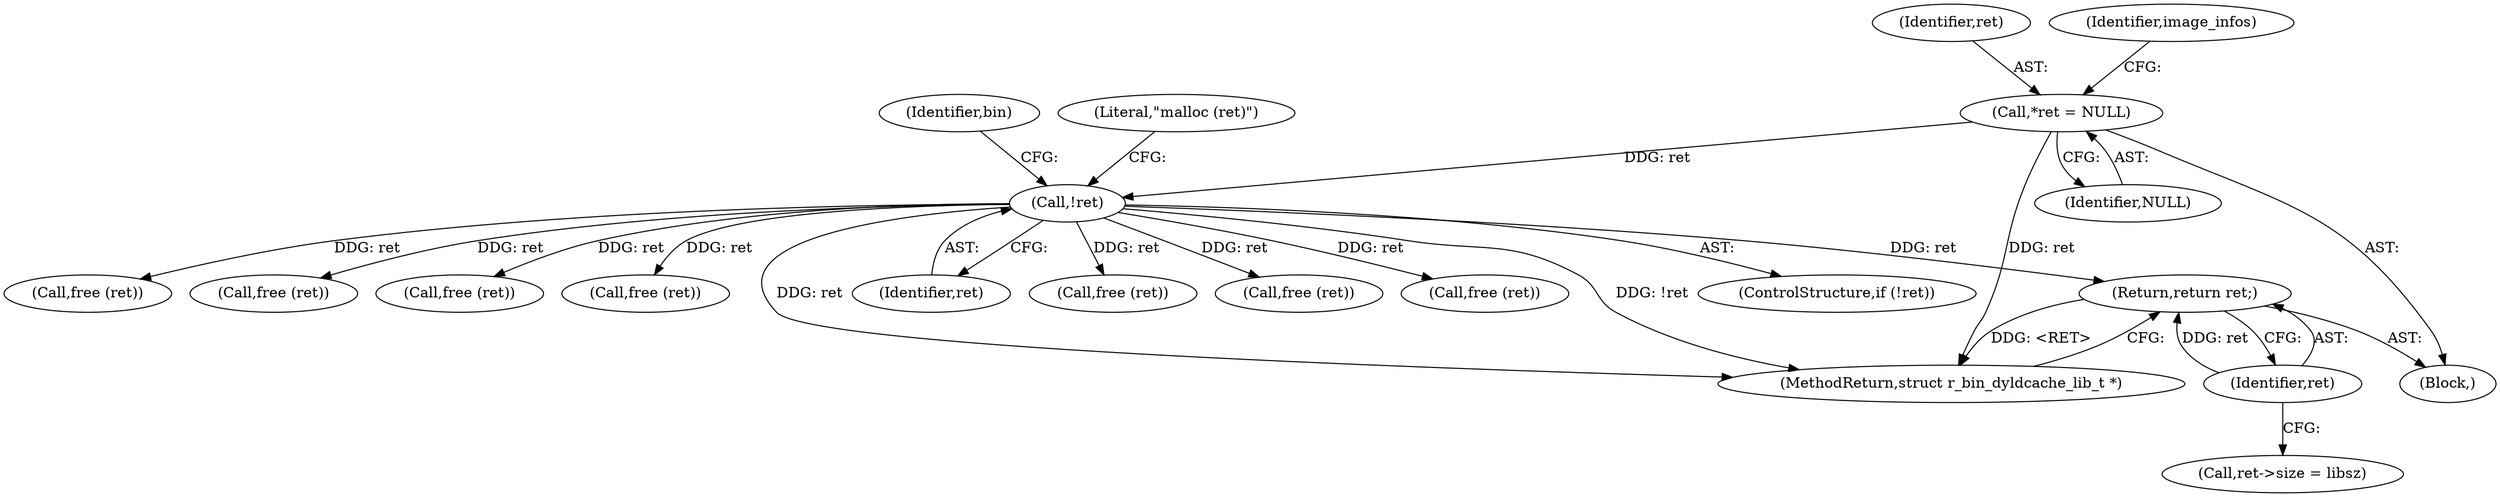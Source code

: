 digraph "0_radare2_4e98402f09a0ef0bb8559a33a4c1988c54938eaf@pointer" {
"1000733" [label="(Return,return ret;)"];
"1000734" [label="(Identifier,ret)"];
"1000190" [label="(Call,!ret)"];
"1000122" [label="(Call,*ret = NULL)"];
"1000113" [label="(Block,)"];
"1000369" [label="(Call,free (ret))"];
"1000210" [label="(Call,free (ret))"];
"1000194" [label="(Literal,\"malloc (ret)\")"];
"1000189" [label="(ControlStructure,if (!ret))"];
"1000124" [label="(Identifier,NULL)"];
"1000123" [label="(Identifier,ret)"];
"1000122" [label="(Call,*ret = NULL)"];
"1000733" [label="(Return,return ret;)"];
"1000191" [label="(Identifier,ret)"];
"1000127" [label="(Identifier,image_infos)"];
"1000190" [label="(Call,!ret)"];
"1000734" [label="(Identifier,ret)"];
"1000237" [label="(Call,free (ret))"];
"1000381" [label="(Call,free (ret))"];
"1000509" [label="(Call,free (ret))"];
"1000201" [label="(Identifier,bin)"];
"1000728" [label="(Call,ret->size = libsz)"];
"1000312" [label="(Call,free (ret))"];
"1000735" [label="(MethodReturn,struct r_bin_dyldcache_lib_t *)"];
"1000290" [label="(Call,free (ret))"];
"1000733" -> "1000113"  [label="AST: "];
"1000733" -> "1000734"  [label="CFG: "];
"1000734" -> "1000733"  [label="AST: "];
"1000735" -> "1000733"  [label="CFG: "];
"1000733" -> "1000735"  [label="DDG: <RET>"];
"1000734" -> "1000733"  [label="DDG: ret"];
"1000190" -> "1000733"  [label="DDG: ret"];
"1000734" -> "1000728"  [label="CFG: "];
"1000190" -> "1000189"  [label="AST: "];
"1000190" -> "1000191"  [label="CFG: "];
"1000191" -> "1000190"  [label="AST: "];
"1000194" -> "1000190"  [label="CFG: "];
"1000201" -> "1000190"  [label="CFG: "];
"1000190" -> "1000735"  [label="DDG: !ret"];
"1000190" -> "1000735"  [label="DDG: ret"];
"1000122" -> "1000190"  [label="DDG: ret"];
"1000190" -> "1000210"  [label="DDG: ret"];
"1000190" -> "1000237"  [label="DDG: ret"];
"1000190" -> "1000290"  [label="DDG: ret"];
"1000190" -> "1000312"  [label="DDG: ret"];
"1000190" -> "1000369"  [label="DDG: ret"];
"1000190" -> "1000381"  [label="DDG: ret"];
"1000190" -> "1000509"  [label="DDG: ret"];
"1000122" -> "1000113"  [label="AST: "];
"1000122" -> "1000124"  [label="CFG: "];
"1000123" -> "1000122"  [label="AST: "];
"1000124" -> "1000122"  [label="AST: "];
"1000127" -> "1000122"  [label="CFG: "];
"1000122" -> "1000735"  [label="DDG: ret"];
}
